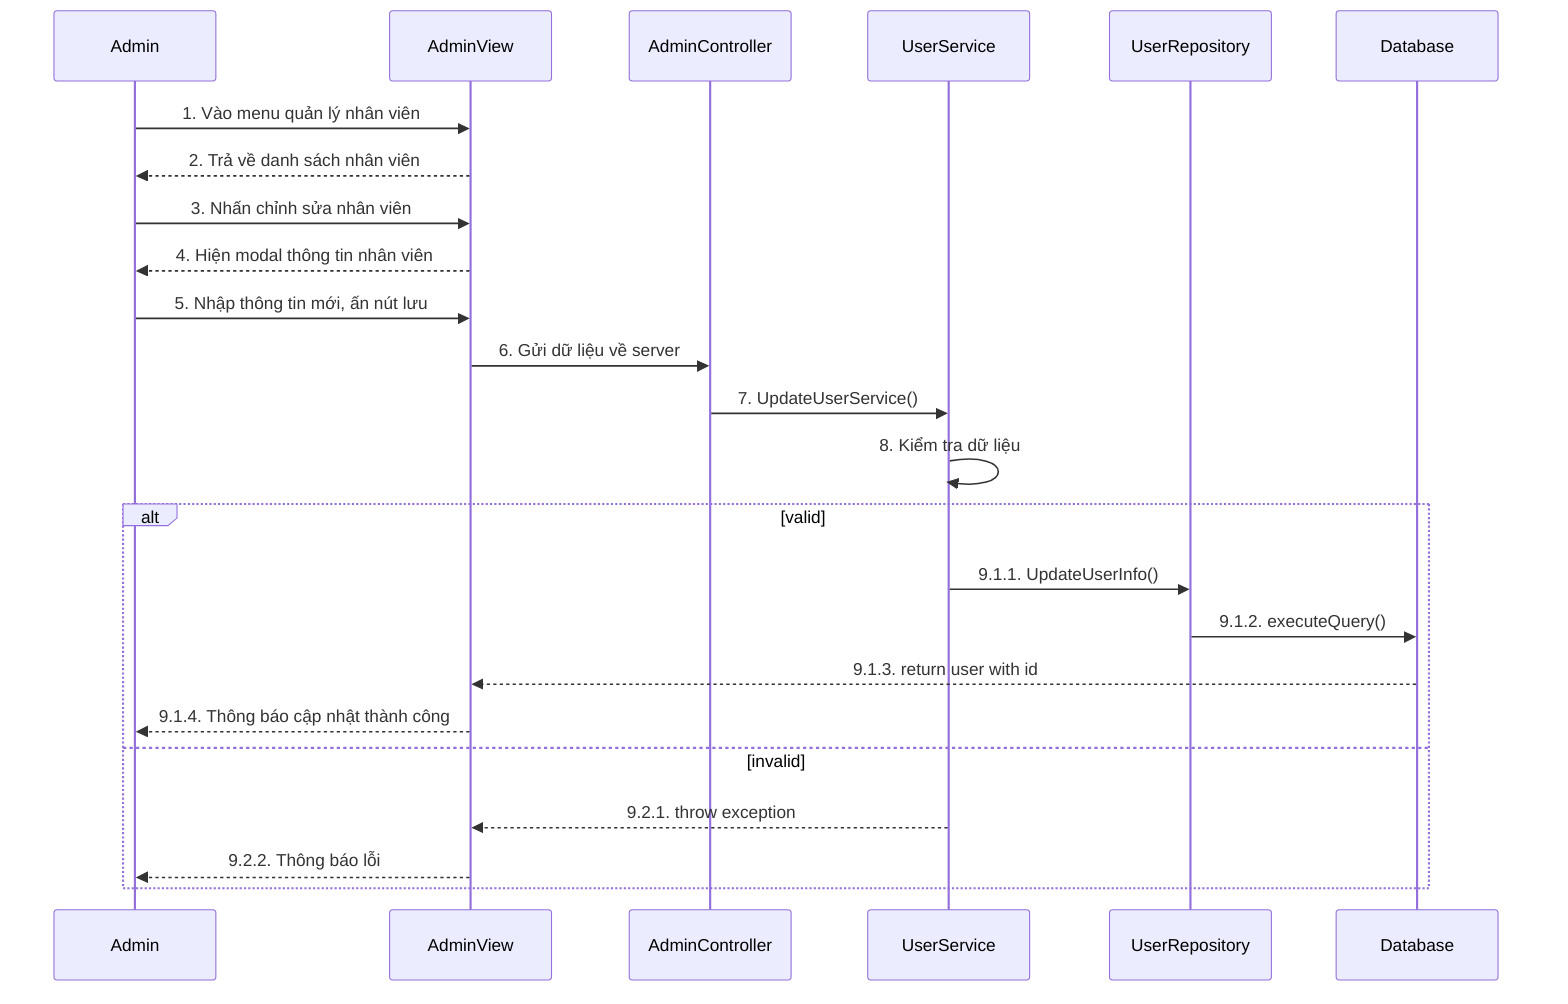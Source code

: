 sequenceDiagram
    participant Admin
    participant AdminView
    participant AdminController
    participant UserService
    participant UserRepository
    participant Database

    Admin->>AdminView: 1. Vào menu quản lý nhân viên
    AdminView-->>Admin: 2. Trả về danh sách nhân viên
    Admin->>AdminView: 3. Nhấn chỉnh sửa nhân viên
    AdminView-->>Admin: 4. Hiện modal thông tin nhân viên
    Admin->>AdminView: 5. Nhập thông tin mới, ấn nút lưu
    
    AdminView->>AdminController: 6. Gửi dữ liệu về server
    AdminController->>UserService: 7. UpdateUserService()
    UserService->>UserService: 8. Kiểm tra dữ liệu

    alt valid
        UserService->>UserRepository: 9.1.1. UpdateUserInfo()
        UserRepository->>Database: 9.1.2. executeQuery()
        
        Database-->>AdminView: 9.1.3. return user with id
        AdminView-->>Admin: 9.1.4. Thông báo cập nhật thành công
    else invalid
        UserService-->>AdminView: 9.2.1. throw exception
        AdminView-->>Admin: 9.2.2. Thông báo lỗi
    end